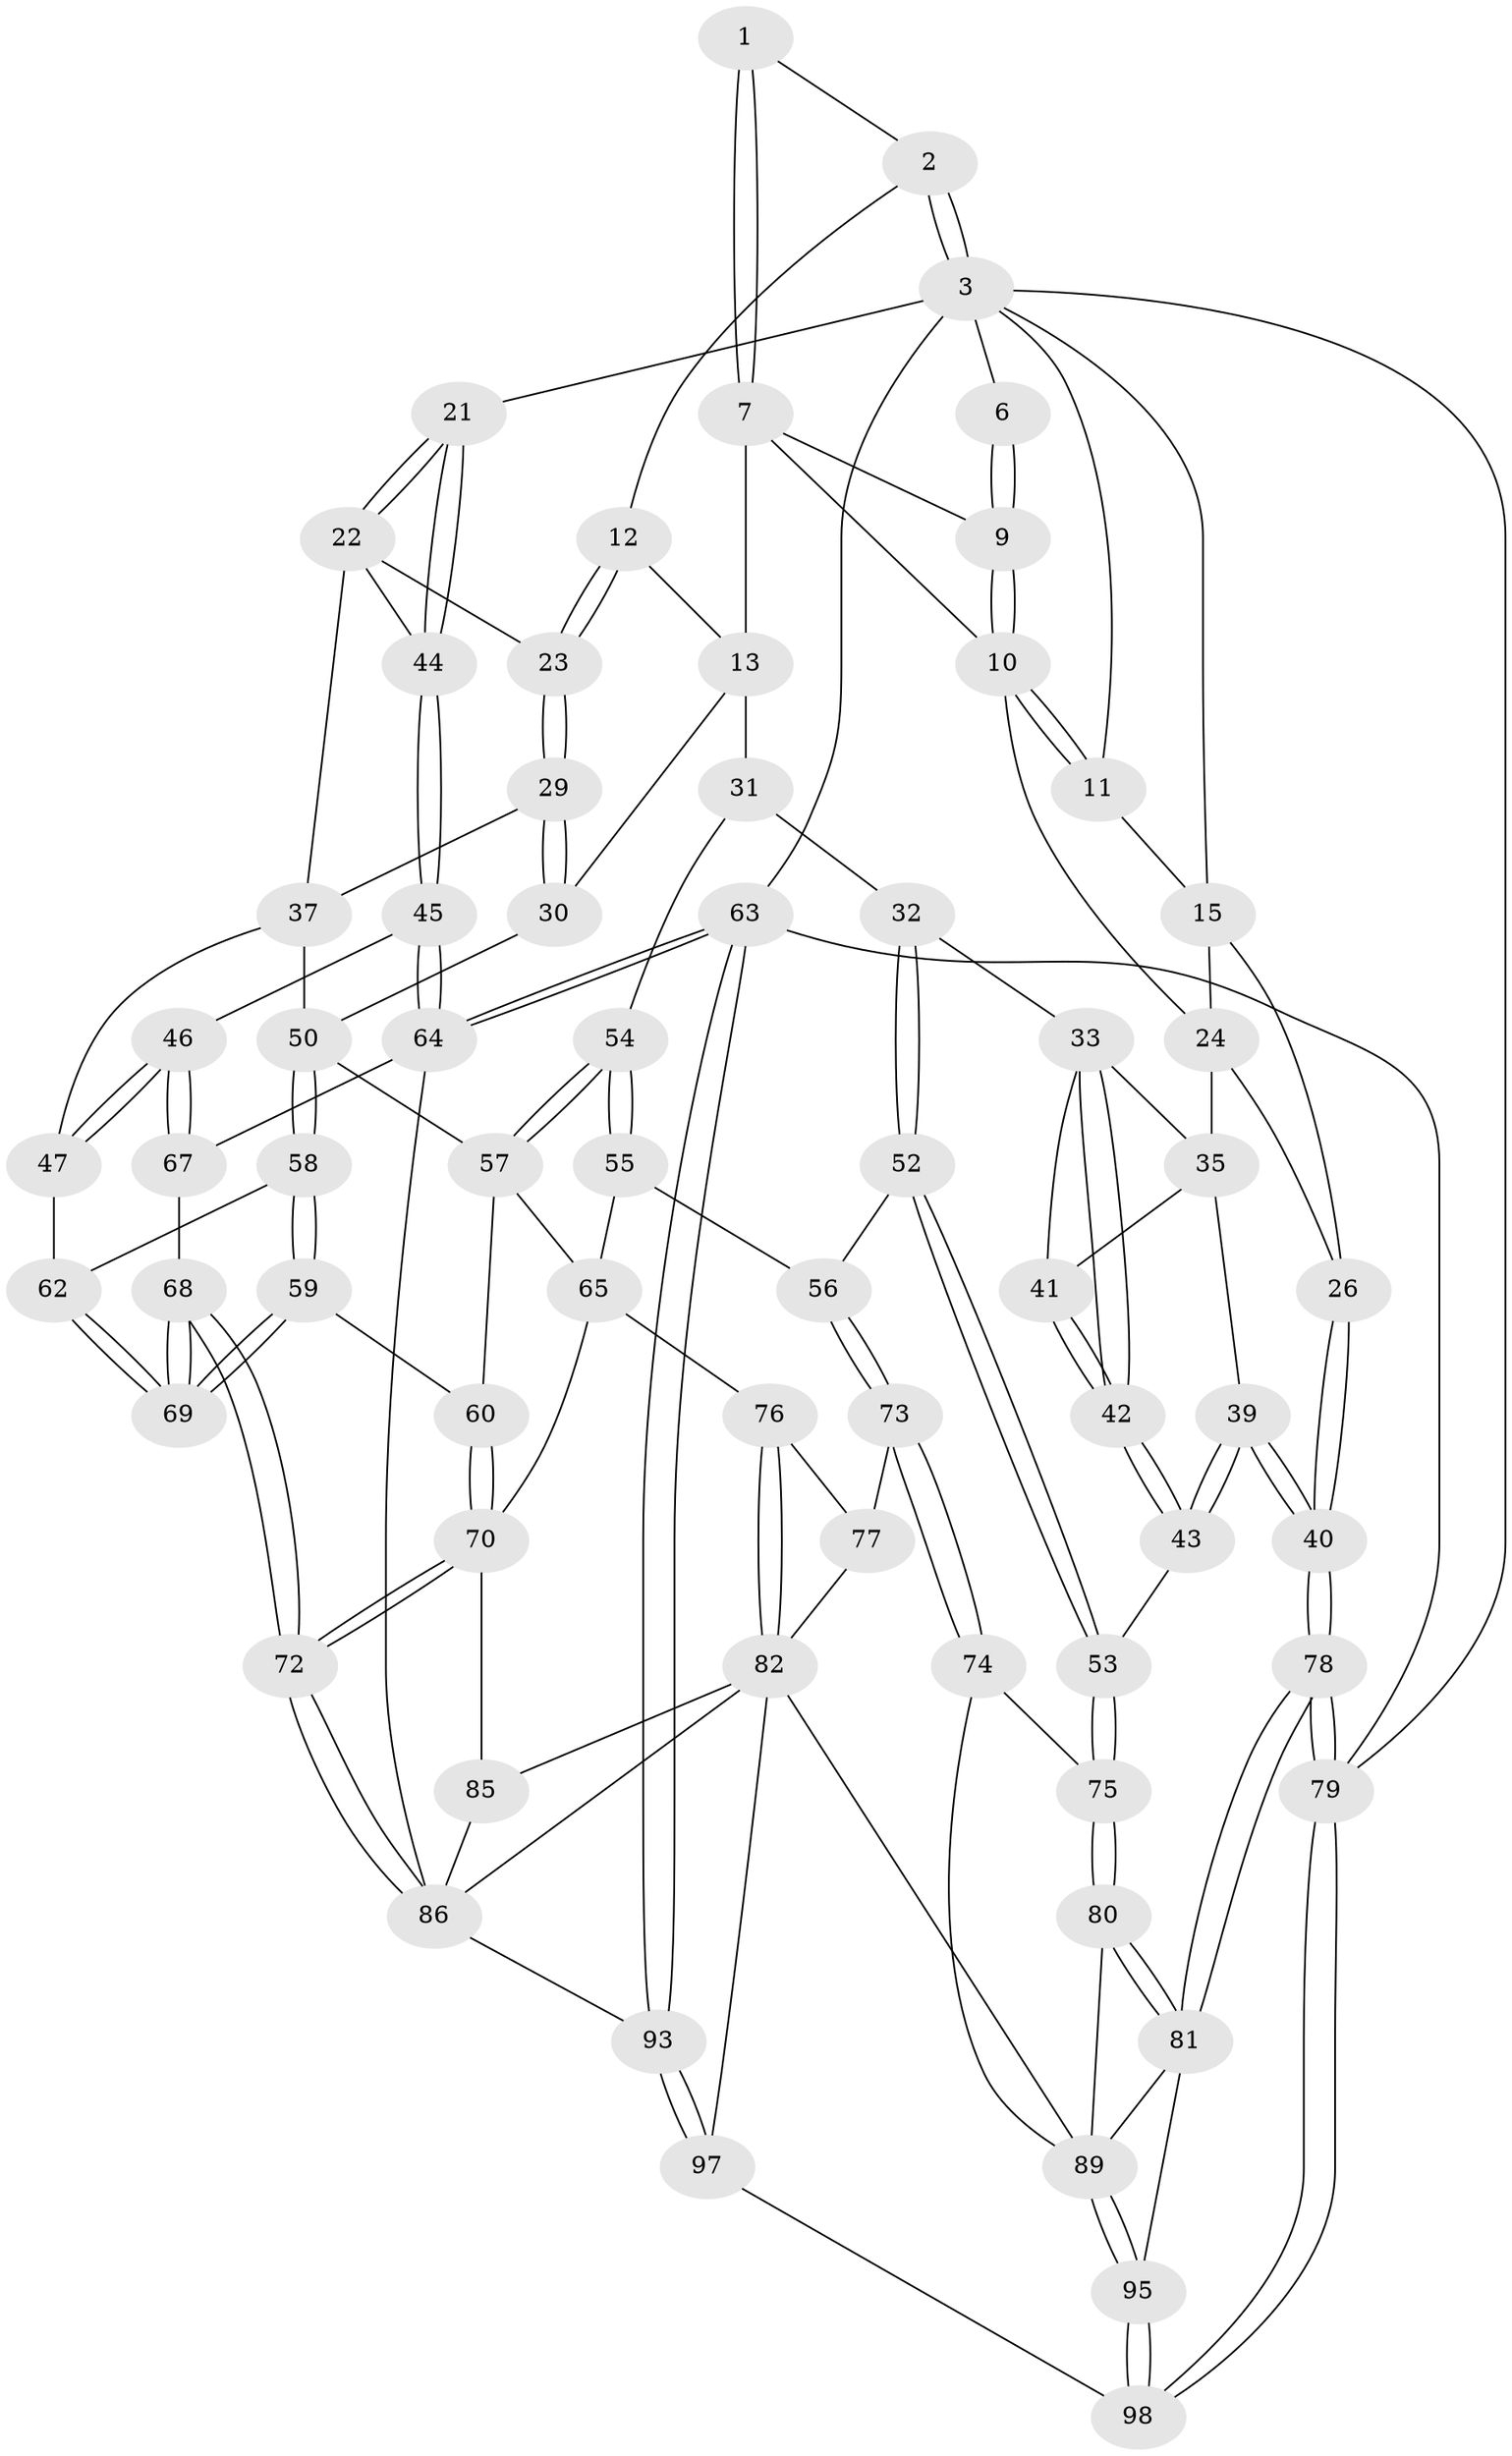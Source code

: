 // original degree distribution, {3: 0.02040816326530612, 4: 0.24489795918367346, 5: 0.5102040816326531, 6: 0.22448979591836735}
// Generated by graph-tools (version 1.1) at 2025/21/03/04/25 18:21:14]
// undirected, 68 vertices, 163 edges
graph export_dot {
graph [start="1"]
  node [color=gray90,style=filled];
  1 [pos="+0.48667820955327096+0"];
  2 [pos="+0.7857314894427598+0"];
  3 [pos="+1+0",super="+4"];
  6 [pos="+0.29880485686211344+0"];
  7 [pos="+0.47535500081999194+0.0839476755713874",super="+8"];
  9 [pos="+0.3326951122062431+0"];
  10 [pos="+0.2520511208024601+0.1445830452474243",super="+18"];
  11 [pos="+0.19064772331936533+0.05879663932880876"];
  12 [pos="+0.6902785083548925+0.027725468439963184"];
  13 [pos="+0.5913991776815652+0.14839577172357138",super="+27+14"];
  15 [pos="+0.04368500543929724+0.13021008121206143",super="+16"];
  21 [pos="+1+0"];
  22 [pos="+0.8996362039424463+0.20281213685176303",super="+36"];
  23 [pos="+0.8153067940181766+0.21415286775864364"];
  24 [pos="+0.13297700982915964+0.20554729760099472",super="+25"];
  26 [pos="+0+0.36535842373218247"];
  29 [pos="+0.7507442918304494+0.2829749133693402"];
  30 [pos="+0.7115956816134814+0.31929277159311054"];
  31 [pos="+0.2992710252010205+0.2694818709243388",super="+49"];
  32 [pos="+0.2783709594758019+0.32555702172002987"];
  33 [pos="+0.20996245764269822+0.3507050209538805",super="+34"];
  35 [pos="+0.1156214151543235+0.25334020210756025",super="+38"];
  37 [pos="+0.8944227822835541+0.31552953398584593",super="+48"];
  39 [pos="+0+0.5043386748299928"];
  40 [pos="+0+0.5018576419547692"];
  41 [pos="+0.11522038631524868+0.3069542737353981"];
  42 [pos="+0.15003696260632476+0.39874683912953546"];
  43 [pos="+0.037168948223938354+0.5230769192040157"];
  44 [pos="+1+0.4482677152307009"];
  45 [pos="+1+0.5140820537926822"];
  46 [pos="+1+0.5153554240017573"];
  47 [pos="+0.941176911076606+0.4775672780738784"];
  50 [pos="+0.7240695954142492+0.3494656195041623",super="+51"];
  52 [pos="+0.3291239688514615+0.4647056589135351"];
  53 [pos="+0.1019525454309301+0.5589089165141541"];
  54 [pos="+0.48862145536477825+0.4447499095139529"];
  55 [pos="+0.4885492744722129+0.44479929741459245"];
  56 [pos="+0.39446985847092164+0.5023122491466695"];
  57 [pos="+0.5447265932855366+0.47065165538029474",super="+61"];
  58 [pos="+0.7207285143975821+0.5056206327053103"];
  59 [pos="+0.7171008981115624+0.5115036973655378"];
  60 [pos="+0.6686571699725614+0.5328815088567388"];
  62 [pos="+0.9166034162210267+0.48733522630189335"];
  63 [pos="+1+1"];
  64 [pos="+1+0.6384334335713364",super="+88"];
  65 [pos="+0.549773333250993+0.676193668939503",super="+66"];
  67 [pos="+0.8176290440629158+0.7093804008848436"];
  68 [pos="+0.812104566642781+0.7091177621640292"];
  69 [pos="+0.7976680971553832+0.631357346704072"];
  70 [pos="+0.6195157394104851+0.652130844184201",super="+71"];
  72 [pos="+0.7757582756920584+0.7344159344467694"];
  73 [pos="+0.3942052711269388+0.6560046667738161"];
  74 [pos="+0.3886966618463664+0.6609222033940425"];
  75 [pos="+0.16854251740230794+0.6505954877755913"];
  76 [pos="+0.5385979837890211+0.6775665717205994"];
  77 [pos="+0.4583079194092741+0.6687038410644867"];
  78 [pos="+0+1"];
  79 [pos="+0+1"];
  80 [pos="+0.1566014988681884+0.7976191465258861"];
  81 [pos="+0+1",super="+94"];
  82 [pos="+0.5014060746713676+0.8582835862880728",super="+83"];
  85 [pos="+0.602718172472689+0.7843103749169821"];
  86 [pos="+0.767938336976001+0.7546557030467721",super="+92+87"];
  89 [pos="+0.4532889191002878+0.8946436243675673",super="+90"];
  93 [pos="+1+1"];
  95 [pos="+0.41598750872647444+1"];
  97 [pos="+0.7443997300679243+1"];
  98 [pos="+0.4311634015038361+1"];
  1 -- 2;
  1 -- 7;
  1 -- 7;
  2 -- 3;
  2 -- 3;
  2 -- 12;
  3 -- 21;
  3 -- 63;
  3 -- 6;
  3 -- 11;
  3 -- 79;
  3 -- 15;
  6 -- 9;
  6 -- 9;
  7 -- 13 [weight=2];
  7 -- 9;
  7 -- 10;
  9 -- 10;
  9 -- 10;
  10 -- 11;
  10 -- 11;
  10 -- 24;
  11 -- 15;
  12 -- 13;
  12 -- 23;
  12 -- 23;
  13 -- 30;
  13 -- 31 [weight=2];
  15 -- 24;
  15 -- 26;
  21 -- 22;
  21 -- 22;
  21 -- 44;
  21 -- 44;
  22 -- 23;
  22 -- 44;
  22 -- 37;
  23 -- 29;
  23 -- 29;
  24 -- 26;
  24 -- 35;
  26 -- 40;
  26 -- 40;
  29 -- 30;
  29 -- 30;
  29 -- 37;
  30 -- 50;
  31 -- 32;
  31 -- 54;
  32 -- 33;
  32 -- 52;
  32 -- 52;
  33 -- 42;
  33 -- 42;
  33 -- 35;
  33 -- 41;
  35 -- 41;
  35 -- 39;
  37 -- 50;
  37 -- 47;
  39 -- 40;
  39 -- 40;
  39 -- 43;
  39 -- 43;
  40 -- 78;
  40 -- 78;
  41 -- 42;
  41 -- 42;
  42 -- 43;
  42 -- 43;
  43 -- 53;
  44 -- 45;
  44 -- 45;
  45 -- 46;
  45 -- 64;
  45 -- 64;
  46 -- 47;
  46 -- 47;
  46 -- 67;
  46 -- 67;
  47 -- 62;
  50 -- 58;
  50 -- 58;
  50 -- 57;
  52 -- 53;
  52 -- 53;
  52 -- 56;
  53 -- 75;
  53 -- 75;
  54 -- 55;
  54 -- 55;
  54 -- 57;
  54 -- 57;
  55 -- 56;
  55 -- 65;
  56 -- 73;
  56 -- 73;
  57 -- 65;
  57 -- 60;
  58 -- 59;
  58 -- 59;
  58 -- 62;
  59 -- 60;
  59 -- 69;
  59 -- 69;
  60 -- 70;
  60 -- 70;
  62 -- 69;
  62 -- 69;
  63 -- 64;
  63 -- 64;
  63 -- 93;
  63 -- 93;
  63 -- 79;
  64 -- 67;
  64 -- 86;
  65 -- 70;
  65 -- 76;
  67 -- 68;
  68 -- 69;
  68 -- 69;
  68 -- 72;
  68 -- 72;
  70 -- 72;
  70 -- 72;
  70 -- 85;
  72 -- 86;
  72 -- 86;
  73 -- 74;
  73 -- 74;
  73 -- 77;
  74 -- 75;
  74 -- 89;
  75 -- 80;
  75 -- 80;
  76 -- 77;
  76 -- 82;
  76 -- 82;
  77 -- 82;
  78 -- 79;
  78 -- 79;
  78 -- 81;
  78 -- 81;
  79 -- 98;
  79 -- 98;
  80 -- 81;
  80 -- 81;
  80 -- 89;
  81 -- 95;
  81 -- 89;
  82 -- 85;
  82 -- 97;
  82 -- 86;
  82 -- 89;
  85 -- 86;
  86 -- 93;
  89 -- 95;
  89 -- 95;
  93 -- 97;
  93 -- 97;
  95 -- 98;
  95 -- 98;
  97 -- 98;
}
